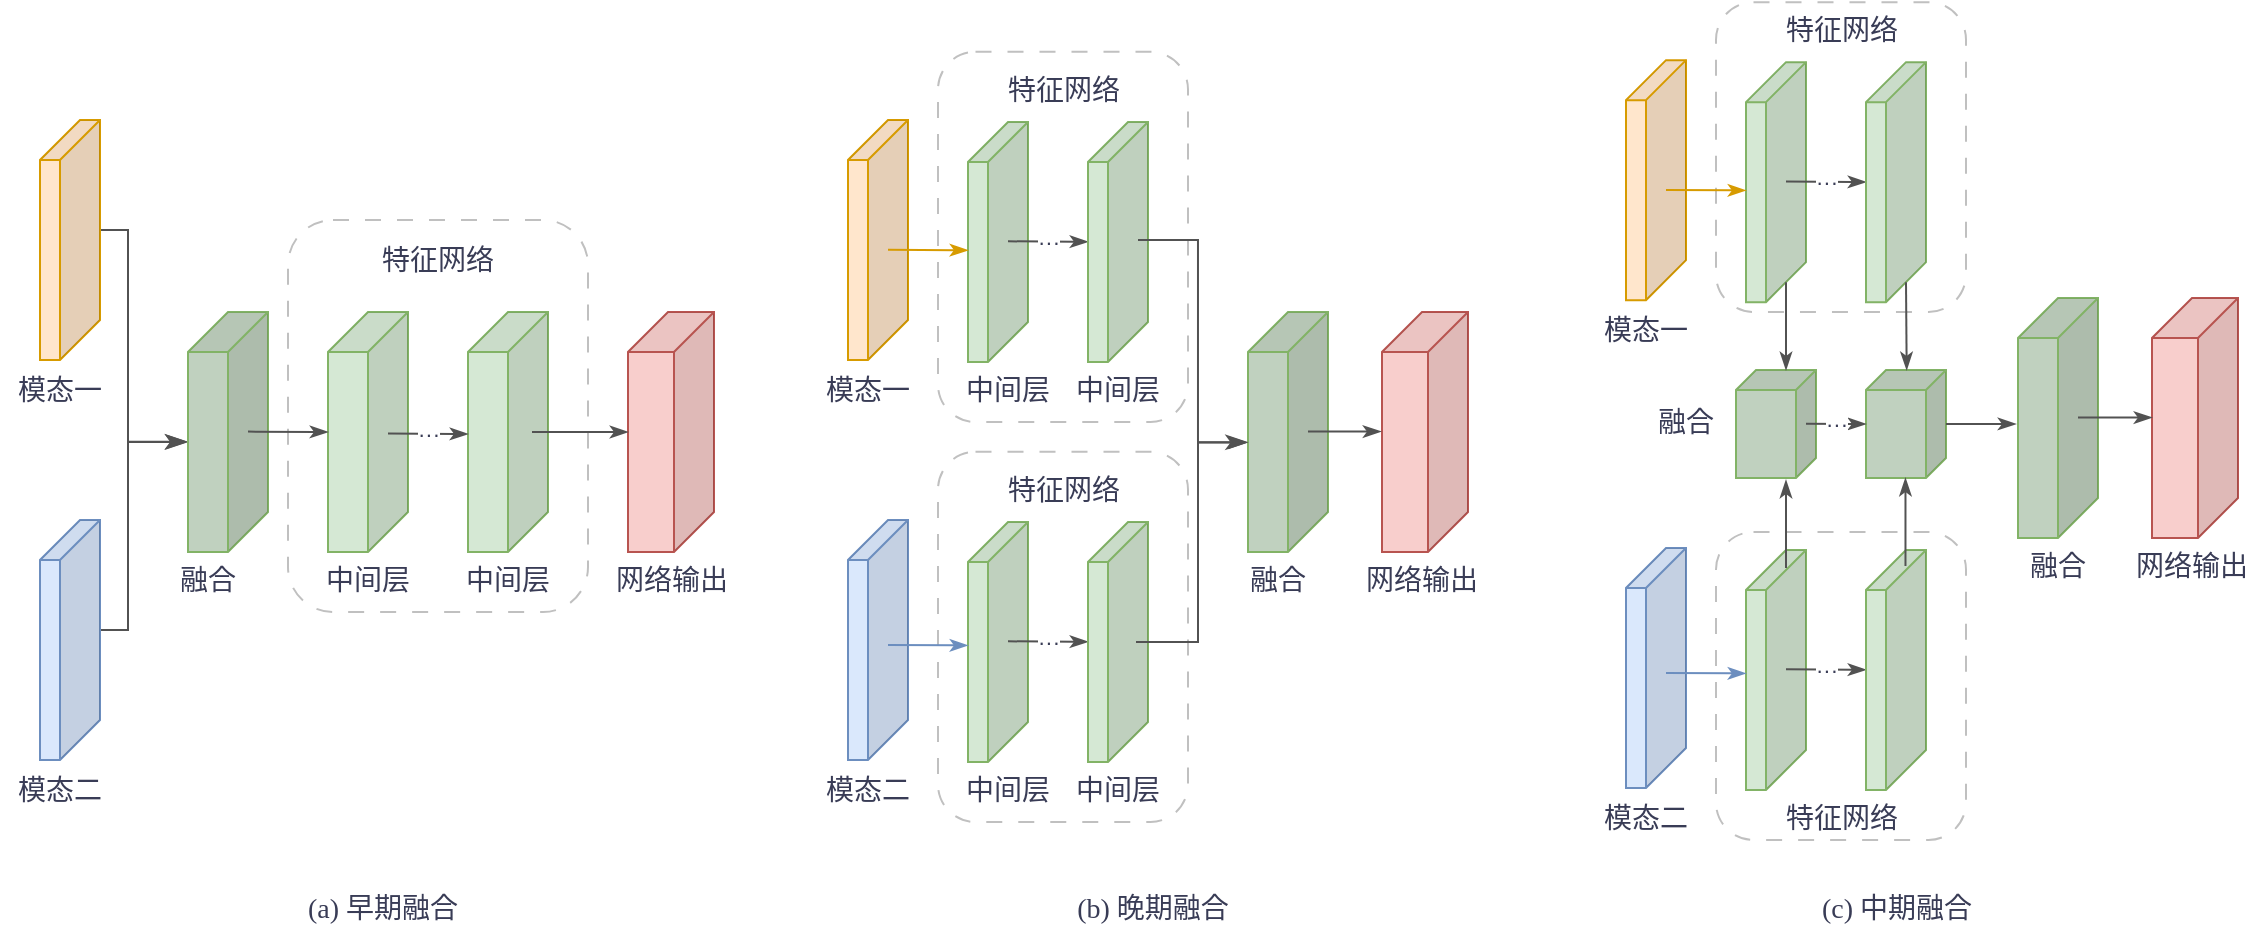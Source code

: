 <mxfile version="24.7.6">
  <diagram name="第 1 页" id="eTVHB9lguTDk1tAQaMdh">
    <mxGraphModel dx="1221" dy="733" grid="0" gridSize="10" guides="1" tooltips="1" connect="1" arrows="1" fold="1" page="0" pageScale="1" pageWidth="827" pageHeight="1169" math="0" shadow="0">
      <root>
        <mxCell id="0" />
        <mxCell id="1" parent="0" />
        <mxCell id="wdq1fw2TYDgfDm0N4Vt8-51" value="" style="rounded=1;whiteSpace=wrap;html=1;dashed=1;shadow=0;dashPattern=8 8;strokeColor=#c0c0c0;" vertex="1" parent="1">
          <mxGeometry x="505" y="65.92" width="125" height="185.08" as="geometry" />
        </mxCell>
        <mxCell id="wdq1fw2TYDgfDm0N4Vt8-48" value="" style="rounded=1;whiteSpace=wrap;html=1;dashed=1;shadow=0;dashPattern=8 8;strokeColor=#c0c0c0;" vertex="1" parent="1">
          <mxGeometry x="180" y="150" width="150" height="196" as="geometry" />
        </mxCell>
        <mxCell id="wdq1fw2TYDgfDm0N4Vt8-13" value="" style="rounded=0;orthogonalLoop=1;jettySize=auto;html=1;strokeColor=#525252;fontColor=#393C56;fillColor=#F2CC8F;entryX=1.008;entryY=0.542;entryDx=0;entryDy=0;entryPerimeter=0;align=center;verticalAlign=middle;fontFamily=Helvetica;fontSize=11;labelBackgroundColor=default;endArrow=classicThin;curved=0;exitX=0;exitY=0;exitDx=0;exitDy=55;exitPerimeter=0;shadow=0;elbow=horizontal;startSize=8;endFill=1;endSize=8;" edge="1" parent="1" source="wdq1fw2TYDgfDm0N4Vt8-1">
          <mxGeometry relative="1" as="geometry">
            <mxPoint x="85" y="355" as="sourcePoint" />
            <mxPoint x="129.76" y="261.04" as="targetPoint" />
            <Array as="points">
              <mxPoint x="100" y="355" />
              <mxPoint x="100" y="310" />
              <mxPoint x="100" y="261" />
              <mxPoint x="115" y="261" />
            </Array>
          </mxGeometry>
        </mxCell>
        <mxCell id="wdq1fw2TYDgfDm0N4Vt8-1" value="" style="shape=cube;whiteSpace=wrap;html=1;boundedLbl=1;backgroundOutline=1;darkOpacity=0.05;darkOpacity2=0.1;direction=east;flipH=1;labelBackgroundColor=none;fillColor=#dae8fc;strokeColor=#6c8ebf;" vertex="1" parent="1">
          <mxGeometry x="56" y="300" width="30" height="120" as="geometry" />
        </mxCell>
        <mxCell id="wdq1fw2TYDgfDm0N4Vt8-8" value="" style="edgeStyle=orthogonalEdgeStyle;rounded=0;orthogonalLoop=1;jettySize=auto;html=1;strokeColor=#525252;fontColor=#393C56;fillColor=#F2CC8F;entryX=1.013;entryY=0.541;entryDx=0;entryDy=0;entryPerimeter=0;shadow=0;align=center;verticalAlign=middle;fontFamily=Helvetica;fontSize=11;labelBackgroundColor=default;elbow=horizontal;startSize=8;endArrow=classicThin;endFill=1;endSize=8;curved=0;" edge="1" parent="1" source="wdq1fw2TYDgfDm0N4Vt8-2">
          <mxGeometry relative="1" as="geometry">
            <mxPoint x="129.61" y="260.92" as="targetPoint" />
            <Array as="points">
              <mxPoint x="100" y="155" />
              <mxPoint x="100" y="261" />
            </Array>
          </mxGeometry>
        </mxCell>
        <mxCell id="wdq1fw2TYDgfDm0N4Vt8-2" value="" style="shape=cube;whiteSpace=wrap;html=1;boundedLbl=1;backgroundOutline=1;darkOpacity=0.05;darkOpacity2=0.1;direction=east;flipH=1;labelBackgroundColor=none;fillColor=#ffe6cc;strokeColor=#d79b00;" vertex="1" parent="1">
          <mxGeometry x="56" y="100" width="30" height="120" as="geometry" />
        </mxCell>
        <mxCell id="wdq1fw2TYDgfDm0N4Vt8-6" value="模态一" style="text;html=1;align=center;verticalAlign=middle;whiteSpace=wrap;rounded=0;fontColor=#393C56;fontSize=14;fontFamily=宋体;fontSource=https%3A%2F%2Ffonts.googleapis.com%2Fcss%3Ffamily%3D%25E5%25AE%258B%25E4%25BD%2593;" vertex="1" parent="1">
          <mxGeometry x="36" y="221" width="60" height="30" as="geometry" />
        </mxCell>
        <mxCell id="wdq1fw2TYDgfDm0N4Vt8-7" value="模态二" style="text;html=1;align=center;verticalAlign=middle;whiteSpace=wrap;rounded=0;fontColor=#393C56;fontSize=14;fontFamily=宋体;fontSource=https%3A%2F%2Ffonts.googleapis.com%2Fcss%3Ffamily%3D%25E5%25AE%258B%25E4%25BD%2593;" vertex="1" parent="1">
          <mxGeometry x="36" y="421" width="60" height="30" as="geometry" />
        </mxCell>
        <mxCell id="wdq1fw2TYDgfDm0N4Vt8-20" value="" style="shape=cube;whiteSpace=wrap;html=1;boundedLbl=1;backgroundOutline=1;darkOpacity=0.05;darkOpacity2=0.1;direction=east;flipH=1;labelBackgroundColor=none;fillColor=#f8cecc;strokeColor=#b85450;" vertex="1" parent="1">
          <mxGeometry x="350" y="196" width="43" height="120" as="geometry" />
        </mxCell>
        <mxCell id="wdq1fw2TYDgfDm0N4Vt8-22" value="网络输出" style="text;html=1;align=center;verticalAlign=middle;whiteSpace=wrap;rounded=0;fontColor=#393C56;fontSize=14;fontFamily=宋体;fontSource=https%3A%2F%2Ffonts.googleapis.com%2Fcss%3Ffamily%3D%25E5%25AE%258B%25E4%25BD%2593;" vertex="1" parent="1">
          <mxGeometry x="341.5" y="316" width="60" height="30" as="geometry" />
        </mxCell>
        <mxCell id="wdq1fw2TYDgfDm0N4Vt8-23" value="" style="shape=cube;whiteSpace=wrap;html=1;boundedLbl=1;backgroundOutline=1;darkOpacity=0.05;darkOpacity2=0.1;direction=east;flipH=1;labelBackgroundColor=none;fillColor=#dae8fc;strokeColor=#6c8ebf;" vertex="1" parent="1">
          <mxGeometry x="460" y="300" width="30" height="120" as="geometry" />
        </mxCell>
        <mxCell id="wdq1fw2TYDgfDm0N4Vt8-24" value="" style="shape=cube;whiteSpace=wrap;html=1;boundedLbl=1;backgroundOutline=1;darkOpacity=0.05;darkOpacity2=0.1;direction=east;flipH=1;labelBackgroundColor=none;fillColor=#ffe6cc;strokeColor=#d79b00;" vertex="1" parent="1">
          <mxGeometry x="460" y="100" width="30" height="120" as="geometry" />
        </mxCell>
        <mxCell id="wdq1fw2TYDgfDm0N4Vt8-25" value="模态一" style="text;html=1;align=center;verticalAlign=middle;whiteSpace=wrap;rounded=0;fontColor=#393C56;fontSize=14;fontFamily=宋体;fontSource=https%3A%2F%2Ffonts.googleapis.com%2Fcss%3Ffamily%3D%25E5%25AE%258B%25E4%25BD%2593;" vertex="1" parent="1">
          <mxGeometry x="440" y="221" width="60" height="30" as="geometry" />
        </mxCell>
        <mxCell id="wdq1fw2TYDgfDm0N4Vt8-26" value="模态二" style="text;html=1;align=center;verticalAlign=middle;whiteSpace=wrap;rounded=0;fontColor=#393C56;fontSize=14;fontFamily=宋体;fontSource=https%3A%2F%2Ffonts.googleapis.com%2Fcss%3Ffamily%3D%25E5%25AE%258B%25E4%25BD%2593;" vertex="1" parent="1">
          <mxGeometry x="440" y="421" width="60" height="30" as="geometry" />
        </mxCell>
        <mxCell id="wdq1fw2TYDgfDm0N4Vt8-31" value="" style="shape=cube;whiteSpace=wrap;html=1;boundedLbl=1;backgroundOutline=1;darkOpacity=0.05;darkOpacity2=0.1;direction=east;flipH=1;labelBackgroundColor=none;fillColor=#C0D1BF;strokeColor=#82b366;" vertex="1" parent="1">
          <mxGeometry x="660" y="196" width="40" height="120" as="geometry" />
        </mxCell>
        <mxCell id="wdq1fw2TYDgfDm0N4Vt8-34" value="" style="shape=cube;whiteSpace=wrap;html=1;boundedLbl=1;backgroundOutline=1;darkOpacity=0.05;darkOpacity2=0.1;direction=east;flipH=1;labelBackgroundColor=none;fillColor=#d5e8d4;strokeColor=#82b366;" vertex="1" parent="1">
          <mxGeometry x="200" y="196" width="40" height="120" as="geometry" />
        </mxCell>
        <mxCell id="wdq1fw2TYDgfDm0N4Vt8-35" value="" style="shape=cube;whiteSpace=wrap;html=1;boundedLbl=1;backgroundOutline=1;darkOpacity=0.05;darkOpacity2=0.1;direction=east;flipH=1;labelBackgroundColor=none;fillColor=#d5e8d4;strokeColor=#82b366;" vertex="1" parent="1">
          <mxGeometry x="270" y="196" width="40" height="120" as="geometry" />
        </mxCell>
        <mxCell id="wdq1fw2TYDgfDm0N4Vt8-39" value="" style="edgeStyle=orthogonalEdgeStyle;rounded=0;orthogonalLoop=1;jettySize=auto;html=1;strokeColor=#525252;fontColor=#393C56;fillColor=#F2CC8F;endArrow=classicThin;endFill=1;exitX=0.2;exitY=0.5;exitDx=0;exitDy=0;exitPerimeter=0;shadow=0;align=center;verticalAlign=middle;fontFamily=Helvetica;fontSize=11;labelBackgroundColor=default;" edge="1" parent="1" source="wdq1fw2TYDgfDm0N4Vt8-35" target="wdq1fw2TYDgfDm0N4Vt8-20">
          <mxGeometry relative="1" as="geometry" />
        </mxCell>
        <mxCell id="wdq1fw2TYDgfDm0N4Vt8-40" value="中间层" style="text;html=1;align=center;verticalAlign=middle;whiteSpace=wrap;rounded=0;fontColor=#393C56;fontSize=14;fontFamily=宋体;fontSource=https%3A%2F%2Ffonts.googleapis.com%2Fcss%3Ffamily%3D%25E5%25AE%258B%25E4%25BD%2593;" vertex="1" parent="1">
          <mxGeometry x="190" y="316" width="60" height="30" as="geometry" />
        </mxCell>
        <mxCell id="wdq1fw2TYDgfDm0N4Vt8-41" value="中间层" style="text;html=1;align=center;verticalAlign=middle;whiteSpace=wrap;rounded=0;fontColor=#393C56;fontSize=14;fontFamily=宋体;fontSource=https%3A%2F%2Ffonts.googleapis.com%2Fcss%3Ffamily%3D%25E5%25AE%258B%25E4%25BD%2593;" vertex="1" parent="1">
          <mxGeometry x="260" y="316" width="60" height="30" as="geometry" />
        </mxCell>
        <mxCell id="wdq1fw2TYDgfDm0N4Vt8-42" value="" style="endArrow=classicThin;html=1;rounded=0;strokeColor=#525252;fontColor=#393C56;fillColor=#F2CC8F;shadow=0;align=center;verticalAlign=middle;fontFamily=Helvetica;fontSize=11;labelBackgroundColor=default;endFill=1;exitX=0.093;exitY=0.511;exitDx=0;exitDy=0;exitPerimeter=0;" edge="1" parent="1">
          <mxGeometry relative="1" as="geometry">
            <mxPoint x="230.0" y="256.76" as="sourcePoint" />
            <mxPoint x="270" y="257" as="targetPoint" />
          </mxGeometry>
        </mxCell>
        <mxCell id="wdq1fw2TYDgfDm0N4Vt8-43" value="···" style="edgeLabel;resizable=0;html=1;;align=center;verticalAlign=middle;strokeColor=#525252;fontColor=#393C56;fillColor=#F2CC8F;rounded=0;shadow=0;fontFamily=Helvetica;fontSize=11;labelBackgroundColor=default;" connectable="0" vertex="1" parent="wdq1fw2TYDgfDm0N4Vt8-42">
          <mxGeometry relative="1" as="geometry" />
        </mxCell>
        <mxCell id="wdq1fw2TYDgfDm0N4Vt8-49" value="特征网络" style="text;html=1;align=center;verticalAlign=middle;whiteSpace=wrap;rounded=0;fontColor=#393C56;fontSize=14;fontFamily=宋体;fontSource=https%3A%2F%2Ffonts.googleapis.com%2Fcss%3Ffamily%3D%25E5%25AE%258B%25E4%25BD%2593;" vertex="1" parent="1">
          <mxGeometry x="225" y="156" width="60" height="30" as="geometry" />
        </mxCell>
        <mxCell id="wdq1fw2TYDgfDm0N4Vt8-50" value="融合" style="text;html=1;align=center;verticalAlign=middle;whiteSpace=wrap;rounded=0;fontColor=#393C56;fontSize=14;fontFamily=宋体;fontSource=https%3A%2F%2Ffonts.googleapis.com%2Fcss%3Ffamily%3D%25E5%25AE%258B%25E4%25BD%2593;" vertex="1" parent="1">
          <mxGeometry x="110" y="316" width="60" height="30" as="geometry" />
        </mxCell>
        <mxCell id="wdq1fw2TYDgfDm0N4Vt8-52" value="" style="shape=cube;whiteSpace=wrap;html=1;boundedLbl=1;backgroundOutline=1;darkOpacity=0.05;darkOpacity2=0.1;direction=east;flipH=1;labelBackgroundColor=none;fillColor=#d5e8d4;strokeColor=#82b366;" vertex="1" parent="1">
          <mxGeometry x="520" y="101" width="30" height="120" as="geometry" />
        </mxCell>
        <mxCell id="wdq1fw2TYDgfDm0N4Vt8-55" value="中间层" style="text;html=1;align=center;verticalAlign=middle;whiteSpace=wrap;rounded=0;fontColor=#393C56;fontSize=14;fontFamily=宋体;fontSource=https%3A%2F%2Ffonts.googleapis.com%2Fcss%3Ffamily%3D%25E5%25AE%258B%25E4%25BD%2593;" vertex="1" parent="1">
          <mxGeometry x="510" y="221" width="60" height="30" as="geometry" />
        </mxCell>
        <mxCell id="wdq1fw2TYDgfDm0N4Vt8-56" value="中间层" style="text;html=1;align=center;verticalAlign=middle;whiteSpace=wrap;rounded=0;fontColor=#393C56;fontSize=14;fontFamily=宋体;fontSource=https%3A%2F%2Ffonts.googleapis.com%2Fcss%3Ffamily%3D%25E5%25AE%258B%25E4%25BD%2593;" vertex="1" parent="1">
          <mxGeometry x="565" y="221" width="60" height="30" as="geometry" />
        </mxCell>
        <mxCell id="wdq1fw2TYDgfDm0N4Vt8-57" value="" style="endArrow=classicThin;html=1;rounded=0;strokeColor=#000000;fontColor=#393C56;fillColor=#F2CC8F;shadow=0;align=center;verticalAlign=middle;fontFamily=Helvetica;fontSize=11;labelBackgroundColor=default;endFill=1;exitX=0.093;exitY=0.511;exitDx=0;exitDy=0;exitPerimeter=0;" edge="1" parent="1" source="wdq1fw2TYDgfDm0N4Vt8-53">
          <mxGeometry relative="1" as="geometry">
            <mxPoint x="540" y="160.66" as="sourcePoint" />
            <mxPoint x="580" y="160.9" as="targetPoint" />
          </mxGeometry>
        </mxCell>
        <mxCell id="wdq1fw2TYDgfDm0N4Vt8-59" value="" style="endArrow=classicThin;html=1;rounded=0;strokeColor=#d79b00;fontColor=#393C56;fillColor=#ffe6cc;shadow=0;align=center;verticalAlign=middle;fontFamily=Helvetica;fontSize=11;labelBackgroundColor=default;endFill=1;exitX=0.093;exitY=0.511;exitDx=0;exitDy=0;exitPerimeter=0;" edge="1" parent="1">
          <mxGeometry relative="1" as="geometry">
            <mxPoint x="480" y="164.88" as="sourcePoint" />
            <mxPoint x="520" y="165.12" as="targetPoint" />
          </mxGeometry>
        </mxCell>
        <mxCell id="wdq1fw2TYDgfDm0N4Vt8-60" value="" style="edgeLabel;resizable=0;html=1;;align=center;verticalAlign=middle;strokeColor=#000000;fontColor=#393C56;fillColor=#F2CC8F;rounded=0;shadow=0;fontFamily=Helvetica;fontSize=11;labelBackgroundColor=default;" connectable="0" vertex="1" parent="wdq1fw2TYDgfDm0N4Vt8-59">
          <mxGeometry relative="1" as="geometry">
            <mxPoint y="-4" as="offset" />
          </mxGeometry>
        </mxCell>
        <mxCell id="wdq1fw2TYDgfDm0N4Vt8-61" value="特征网络" style="text;html=1;align=center;verticalAlign=middle;whiteSpace=wrap;rounded=0;fontColor=#393C56;fontSize=14;fontFamily=宋体;fontSource=https%3A%2F%2Ffonts.googleapis.com%2Fcss%3Ffamily%3D%25E5%25AE%258B%25E4%25BD%2593;" vertex="1" parent="1">
          <mxGeometry x="537.5" y="71" width="60" height="30" as="geometry" />
        </mxCell>
        <mxCell id="wdq1fw2TYDgfDm0N4Vt8-74" value="" style="endArrow=classicThin;html=1;rounded=0;strokeColor=#525252;fontColor=#393C56;fillColor=#F2CC8F;shadow=0;align=center;verticalAlign=middle;fontFamily=Helvetica;fontSize=11;labelBackgroundColor=default;endFill=1;exitX=0.093;exitY=0.511;exitDx=0;exitDy=0;exitPerimeter=0;" edge="1" parent="1" target="wdq1fw2TYDgfDm0N4Vt8-53">
          <mxGeometry relative="1" as="geometry">
            <mxPoint x="540" y="160.66" as="sourcePoint" />
            <mxPoint x="580" y="160.9" as="targetPoint" />
          </mxGeometry>
        </mxCell>
        <mxCell id="wdq1fw2TYDgfDm0N4Vt8-75" value="···" style="edgeLabel;resizable=0;html=1;;align=center;verticalAlign=middle;strokeColor=#525252;fontColor=#393C56;fillColor=#F2CC8F;rounded=0;shadow=0;fontFamily=Helvetica;fontSize=11;labelBackgroundColor=default;" connectable="0" vertex="1" parent="wdq1fw2TYDgfDm0N4Vt8-74">
          <mxGeometry relative="1" as="geometry" />
        </mxCell>
        <mxCell id="wdq1fw2TYDgfDm0N4Vt8-53" value="" style="shape=cube;whiteSpace=wrap;html=1;boundedLbl=1;backgroundOutline=1;darkOpacity=0.05;darkOpacity2=0.1;direction=east;flipH=1;labelBackgroundColor=none;fillColor=#d5e8d4;strokeColor=#82b366;" vertex="1" parent="1">
          <mxGeometry x="580" y="101" width="30" height="120" as="geometry" />
        </mxCell>
        <mxCell id="wdq1fw2TYDgfDm0N4Vt8-76" value="" style="rounded=1;whiteSpace=wrap;html=1;dashed=1;shadow=0;dashPattern=8 8;strokeColor=#c0c0c0;" vertex="1" parent="1">
          <mxGeometry x="505" y="265.92" width="125" height="185.08" as="geometry" />
        </mxCell>
        <mxCell id="wdq1fw2TYDgfDm0N4Vt8-77" value="" style="shape=cube;whiteSpace=wrap;html=1;boundedLbl=1;backgroundOutline=1;darkOpacity=0.05;darkOpacity2=0.1;direction=east;flipH=1;labelBackgroundColor=none;fillColor=#d5e8d4;strokeColor=#82b366;" vertex="1" parent="1">
          <mxGeometry x="520" y="301" width="30" height="120" as="geometry" />
        </mxCell>
        <mxCell id="wdq1fw2TYDgfDm0N4Vt8-79" value="中间层" style="text;html=1;align=center;verticalAlign=middle;whiteSpace=wrap;rounded=0;fontColor=#393C56;fontSize=14;fontFamily=宋体;fontSource=https%3A%2F%2Ffonts.googleapis.com%2Fcss%3Ffamily%3D%25E5%25AE%258B%25E4%25BD%2593;" vertex="1" parent="1">
          <mxGeometry x="510" y="421" width="60" height="30" as="geometry" />
        </mxCell>
        <mxCell id="wdq1fw2TYDgfDm0N4Vt8-80" value="中间层" style="text;html=1;align=center;verticalAlign=middle;whiteSpace=wrap;rounded=0;fontColor=#393C56;fontSize=14;fontFamily=宋体;fontSource=https%3A%2F%2Ffonts.googleapis.com%2Fcss%3Ffamily%3D%25E5%25AE%258B%25E4%25BD%2593;" vertex="1" parent="1">
          <mxGeometry x="565" y="421" width="60" height="30" as="geometry" />
        </mxCell>
        <mxCell id="wdq1fw2TYDgfDm0N4Vt8-81" value="" style="endArrow=classicThin;html=1;rounded=0;strokeColor=#000000;fontColor=#393C56;fillColor=#F2CC8F;shadow=0;align=center;verticalAlign=middle;fontFamily=Helvetica;fontSize=11;labelBackgroundColor=default;endFill=1;exitX=0.093;exitY=0.511;exitDx=0;exitDy=0;exitPerimeter=0;" edge="1" parent="1" source="wdq1fw2TYDgfDm0N4Vt8-86">
          <mxGeometry relative="1" as="geometry">
            <mxPoint x="540" y="360.66" as="sourcePoint" />
            <mxPoint x="580" y="360.9" as="targetPoint" />
          </mxGeometry>
        </mxCell>
        <mxCell id="wdq1fw2TYDgfDm0N4Vt8-82" value="" style="edgeLabel;resizable=0;html=1;;align=center;verticalAlign=middle;strokeColor=#000000;fontColor=#393C56;fillColor=#F2CC8F;rounded=0;shadow=0;fontFamily=Helvetica;fontSize=11;labelBackgroundColor=default;" connectable="0" vertex="1" parent="1">
          <mxGeometry x="500.0" y="360.92" as="geometry" />
        </mxCell>
        <mxCell id="wdq1fw2TYDgfDm0N4Vt8-83" value="特征网络" style="text;html=1;align=center;verticalAlign=middle;whiteSpace=wrap;rounded=0;fontColor=#393C56;fontSize=14;fontFamily=宋体;fontSource=https%3A%2F%2Ffonts.googleapis.com%2Fcss%3Ffamily%3D%25E5%25AE%258B%25E4%25BD%2593;" vertex="1" parent="1">
          <mxGeometry x="537.5" y="271" width="60" height="30" as="geometry" />
        </mxCell>
        <mxCell id="wdq1fw2TYDgfDm0N4Vt8-84" value="" style="endArrow=classicThin;html=1;rounded=0;strokeColor=#525252;fontColor=#393C56;fillColor=#F2CC8F;shadow=0;align=center;verticalAlign=middle;fontFamily=Helvetica;fontSize=11;labelBackgroundColor=default;endFill=1;exitX=0.093;exitY=0.511;exitDx=0;exitDy=0;exitPerimeter=0;" edge="1" parent="1" target="wdq1fw2TYDgfDm0N4Vt8-86">
          <mxGeometry relative="1" as="geometry">
            <mxPoint x="540" y="360.66" as="sourcePoint" />
            <mxPoint x="580" y="360.9" as="targetPoint" />
          </mxGeometry>
        </mxCell>
        <mxCell id="wdq1fw2TYDgfDm0N4Vt8-85" value="···" style="edgeLabel;resizable=0;html=1;;align=center;verticalAlign=middle;strokeColor=#525252;fontColor=#393C56;fillColor=#F2CC8F;rounded=0;shadow=0;fontFamily=Helvetica;fontSize=11;labelBackgroundColor=default;" connectable="0" vertex="1" parent="wdq1fw2TYDgfDm0N4Vt8-84">
          <mxGeometry relative="1" as="geometry" />
        </mxCell>
        <mxCell id="wdq1fw2TYDgfDm0N4Vt8-86" value="" style="shape=cube;whiteSpace=wrap;html=1;boundedLbl=1;backgroundOutline=1;darkOpacity=0.05;darkOpacity2=0.1;direction=east;flipH=1;labelBackgroundColor=none;fillColor=#d5e8d4;strokeColor=#82b366;" vertex="1" parent="1">
          <mxGeometry x="580" y="301" width="30" height="120" as="geometry" />
        </mxCell>
        <mxCell id="wdq1fw2TYDgfDm0N4Vt8-88" value="" style="endArrow=classicThin;html=1;rounded=0;strokeColor=#6c8ebf;fontColor=#393C56;fillColor=#dae8fc;shadow=0;align=center;verticalAlign=middle;fontFamily=Helvetica;fontSize=11;labelBackgroundColor=default;endFill=1;exitX=0.093;exitY=0.511;exitDx=0;exitDy=0;exitPerimeter=0;" edge="1" parent="1">
          <mxGeometry relative="1" as="geometry">
            <mxPoint x="480" y="362.46" as="sourcePoint" />
            <mxPoint x="520" y="362.7" as="targetPoint" />
          </mxGeometry>
        </mxCell>
        <mxCell id="wdq1fw2TYDgfDm0N4Vt8-89" value="" style="edgeLabel;resizable=0;html=1;;align=center;verticalAlign=middle;strokeColor=#000000;fontColor=#393C56;fillColor=#F2CC8F;rounded=0;shadow=0;fontFamily=Helvetica;fontSize=11;labelBackgroundColor=default;" connectable="0" vertex="1" parent="wdq1fw2TYDgfDm0N4Vt8-88">
          <mxGeometry relative="1" as="geometry">
            <mxPoint y="-2" as="offset" />
          </mxGeometry>
        </mxCell>
        <mxCell id="wdq1fw2TYDgfDm0N4Vt8-90" value="" style="shape=cube;whiteSpace=wrap;html=1;boundedLbl=1;backgroundOutline=1;darkOpacity=0.05;darkOpacity2=0.1;direction=east;flipH=1;labelBackgroundColor=none;fillColor=#f8cecc;strokeColor=#b85450;" vertex="1" parent="1">
          <mxGeometry x="727" y="196" width="43" height="120" as="geometry" />
        </mxCell>
        <mxCell id="wdq1fw2TYDgfDm0N4Vt8-91" value="网络输出" style="text;html=1;align=center;verticalAlign=middle;whiteSpace=wrap;rounded=0;fontColor=#393C56;fontSize=14;fontFamily=宋体;fontSource=https%3A%2F%2Ffonts.googleapis.com%2Fcss%3Ffamily%3D%25E5%25AE%258B%25E4%25BD%2593;" vertex="1" parent="1">
          <mxGeometry x="717" y="316" width="60" height="30" as="geometry" />
        </mxCell>
        <mxCell id="wdq1fw2TYDgfDm0N4Vt8-99" value="融合" style="text;html=1;align=center;verticalAlign=middle;whiteSpace=wrap;rounded=0;fontColor=#393C56;fontSize=14;fontFamily=宋体;fontSource=https%3A%2F%2Ffonts.googleapis.com%2Fcss%3Ffamily%3D%25E5%25AE%258B%25E4%25BD%2593;" vertex="1" parent="1">
          <mxGeometry x="645" y="316" width="60" height="30" as="geometry" />
        </mxCell>
        <mxCell id="wdq1fw2TYDgfDm0N4Vt8-103" value="" style="edgeStyle=elbowEdgeStyle;elbow=horizontal;endArrow=classicThin;html=1;curved=0;rounded=0;endSize=8;startSize=8;strokeColor=#525252;fontColor=#393C56;fillColor=#F2CC8F;exitX=0.333;exitY=0.492;exitDx=0;exitDy=0;exitPerimeter=0;endFill=1;shadow=0;align=center;verticalAlign=middle;fontFamily=Helvetica;fontSize=11;labelBackgroundColor=default;entryX=1.005;entryY=0.543;entryDx=0;entryDy=0;entryPerimeter=0;" edge="1" parent="1" target="wdq1fw2TYDgfDm0N4Vt8-31">
          <mxGeometry width="50" height="50" relative="1" as="geometry">
            <mxPoint x="605" y="160.0" as="sourcePoint" />
            <mxPoint x="664.99" y="260.92" as="targetPoint" />
            <Array as="points">
              <mxPoint x="634.99" y="209.96" />
              <mxPoint x="644.99" y="230.92" />
            </Array>
          </mxGeometry>
        </mxCell>
        <mxCell id="wdq1fw2TYDgfDm0N4Vt8-78" value="" style="edgeStyle=orthogonalEdgeStyle;rounded=0;orthogonalLoop=1;jettySize=auto;html=1;strokeColor=#525252;fontColor=#393C56;fillColor=#F2CC8F;endArrow=classicThin;endFill=1;exitX=0.2;exitY=0.5;exitDx=0;exitDy=0;exitPerimeter=0;entryX=1.01;entryY=0.544;entryDx=0;entryDy=0;entryPerimeter=0;shadow=0;align=center;verticalAlign=middle;fontFamily=Helvetica;fontSize=11;labelBackgroundColor=default;" edge="1" parent="1" source="wdq1fw2TYDgfDm0N4Vt8-86" target="wdq1fw2TYDgfDm0N4Vt8-31">
          <mxGeometry relative="1" as="geometry">
            <mxPoint x="640" y="240" as="targetPoint" />
          </mxGeometry>
        </mxCell>
        <mxCell id="wdq1fw2TYDgfDm0N4Vt8-106" value="" style="rounded=1;whiteSpace=wrap;html=1;dashed=1;shadow=0;dashPattern=8 8;strokeColor=#c0c0c0;" vertex="1" parent="1">
          <mxGeometry x="894" y="41.08" width="125" height="154.92" as="geometry" />
        </mxCell>
        <mxCell id="wdq1fw2TYDgfDm0N4Vt8-107" value="" style="shape=cube;whiteSpace=wrap;html=1;boundedLbl=1;backgroundOutline=1;darkOpacity=0.05;darkOpacity2=0.1;direction=east;flipH=1;labelBackgroundColor=none;fillColor=#dae8fc;strokeColor=#6c8ebf;" vertex="1" parent="1">
          <mxGeometry x="849" y="314" width="30" height="120" as="geometry" />
        </mxCell>
        <mxCell id="wdq1fw2TYDgfDm0N4Vt8-108" value="" style="shape=cube;whiteSpace=wrap;html=1;boundedLbl=1;backgroundOutline=1;darkOpacity=0.05;darkOpacity2=0.1;direction=east;flipH=1;labelBackgroundColor=none;fillColor=#ffe6cc;strokeColor=#d79b00;" vertex="1" parent="1">
          <mxGeometry x="849" y="70.08" width="30" height="120" as="geometry" />
        </mxCell>
        <mxCell id="wdq1fw2TYDgfDm0N4Vt8-109" value="模态一" style="text;html=1;align=center;verticalAlign=middle;whiteSpace=wrap;rounded=0;fontColor=#393C56;fontSize=14;fontFamily=宋体;fontSource=https%3A%2F%2Ffonts.googleapis.com%2Fcss%3Ffamily%3D%25E5%25AE%258B%25E4%25BD%2593;" vertex="1" parent="1">
          <mxGeometry x="829" y="191.08" width="60" height="30" as="geometry" />
        </mxCell>
        <mxCell id="wdq1fw2TYDgfDm0N4Vt8-110" value="模态二" style="text;html=1;align=center;verticalAlign=middle;whiteSpace=wrap;rounded=0;fontColor=#393C56;fontSize=14;fontFamily=宋体;fontSource=https%3A%2F%2Ffonts.googleapis.com%2Fcss%3Ffamily%3D%25E5%25AE%258B%25E4%25BD%2593;" vertex="1" parent="1">
          <mxGeometry x="829" y="435" width="60" height="30" as="geometry" />
        </mxCell>
        <mxCell id="wdq1fw2TYDgfDm0N4Vt8-113" value="" style="shape=cube;whiteSpace=wrap;html=1;boundedLbl=1;backgroundOutline=1;darkOpacity=0.05;darkOpacity2=0.1;direction=east;flipH=1;labelBackgroundColor=none;fillColor=#d5e8d4;strokeColor=#82b366;" vertex="1" parent="1">
          <mxGeometry x="909" y="71.08" width="30" height="120" as="geometry" />
        </mxCell>
        <mxCell id="wdq1fw2TYDgfDm0N4Vt8-117" value="" style="endArrow=classicThin;html=1;rounded=0;strokeColor=#d79b00;fontColor=#393C56;fillColor=#ffe6cc;shadow=0;align=center;verticalAlign=middle;fontFamily=Helvetica;fontSize=11;labelBackgroundColor=default;endFill=1;exitX=0.093;exitY=0.511;exitDx=0;exitDy=0;exitPerimeter=0;" edge="1" parent="1">
          <mxGeometry relative="1" as="geometry">
            <mxPoint x="869" y="134.96" as="sourcePoint" />
            <mxPoint x="909" y="135.2" as="targetPoint" />
          </mxGeometry>
        </mxCell>
        <mxCell id="wdq1fw2TYDgfDm0N4Vt8-118" value="" style="edgeLabel;resizable=0;html=1;;align=center;verticalAlign=middle;strokeColor=#000000;fontColor=#393C56;fillColor=#F2CC8F;rounded=0;shadow=0;fontFamily=Helvetica;fontSize=11;labelBackgroundColor=default;" connectable="0" vertex="1" parent="wdq1fw2TYDgfDm0N4Vt8-117">
          <mxGeometry relative="1" as="geometry">
            <mxPoint y="-4" as="offset" />
          </mxGeometry>
        </mxCell>
        <mxCell id="wdq1fw2TYDgfDm0N4Vt8-119" value="特征网络" style="text;html=1;align=center;verticalAlign=middle;whiteSpace=wrap;rounded=0;fontColor=#393C56;fontSize=14;fontFamily=宋体;fontSource=https%3A%2F%2Ffonts.googleapis.com%2Fcss%3Ffamily%3D%25E5%25AE%258B%25E4%25BD%2593;" vertex="1" parent="1">
          <mxGeometry x="926.5" y="41.08" width="60" height="30" as="geometry" />
        </mxCell>
        <mxCell id="wdq1fw2TYDgfDm0N4Vt8-120" value="" style="endArrow=classicThin;html=1;rounded=0;strokeColor=#525252;fontColor=#393C56;fillColor=#F2CC8F;shadow=0;align=center;verticalAlign=middle;fontFamily=Helvetica;fontSize=11;labelBackgroundColor=default;endFill=1;exitX=0.093;exitY=0.511;exitDx=0;exitDy=0;exitPerimeter=0;" edge="1" parent="1" target="wdq1fw2TYDgfDm0N4Vt8-122">
          <mxGeometry relative="1" as="geometry">
            <mxPoint x="929" y="130.74" as="sourcePoint" />
            <mxPoint x="969" y="130.98" as="targetPoint" />
          </mxGeometry>
        </mxCell>
        <mxCell id="wdq1fw2TYDgfDm0N4Vt8-121" value="···" style="edgeLabel;resizable=0;html=1;;align=center;verticalAlign=middle;strokeColor=#525252;fontColor=#393C56;fillColor=#F2CC8F;rounded=0;shadow=0;fontFamily=Helvetica;fontSize=11;labelBackgroundColor=default;" connectable="0" vertex="1" parent="wdq1fw2TYDgfDm0N4Vt8-120">
          <mxGeometry relative="1" as="geometry" />
        </mxCell>
        <mxCell id="wdq1fw2TYDgfDm0N4Vt8-122" value="" style="shape=cube;whiteSpace=wrap;html=1;boundedLbl=1;backgroundOutline=1;darkOpacity=0.05;darkOpacity2=0.1;direction=east;flipH=1;labelBackgroundColor=none;fillColor=#d5e8d4;strokeColor=#82b366;" vertex="1" parent="1">
          <mxGeometry x="969" y="71.08" width="30" height="120" as="geometry" />
        </mxCell>
        <mxCell id="wdq1fw2TYDgfDm0N4Vt8-123" value="" style="rounded=1;whiteSpace=wrap;html=1;dashed=1;shadow=0;dashPattern=8 8;strokeColor=#c0c0c0;" vertex="1" parent="1">
          <mxGeometry x="894" y="306" width="125" height="154" as="geometry" />
        </mxCell>
        <mxCell id="wdq1fw2TYDgfDm0N4Vt8-124" value="" style="shape=cube;whiteSpace=wrap;html=1;boundedLbl=1;backgroundOutline=1;darkOpacity=0.05;darkOpacity2=0.1;direction=east;flipH=1;labelBackgroundColor=none;fillColor=#d5e8d4;strokeColor=#82b366;" vertex="1" parent="1">
          <mxGeometry x="909" y="315" width="30" height="120" as="geometry" />
        </mxCell>
        <mxCell id="wdq1fw2TYDgfDm0N4Vt8-127" value="" style="endArrow=classicThin;html=1;rounded=0;strokeColor=#000000;fontColor=#393C56;fillColor=#F2CC8F;shadow=0;align=center;verticalAlign=middle;fontFamily=Helvetica;fontSize=11;labelBackgroundColor=default;endFill=1;exitX=0.093;exitY=0.511;exitDx=0;exitDy=0;exitPerimeter=0;" edge="1" parent="1" source="wdq1fw2TYDgfDm0N4Vt8-132">
          <mxGeometry relative="1" as="geometry">
            <mxPoint x="929" y="374.66" as="sourcePoint" />
            <mxPoint x="969" y="374.9" as="targetPoint" />
          </mxGeometry>
        </mxCell>
        <mxCell id="wdq1fw2TYDgfDm0N4Vt8-128" value="" style="edgeLabel;resizable=0;html=1;;align=center;verticalAlign=middle;strokeColor=#000000;fontColor=#393C56;fillColor=#F2CC8F;rounded=0;shadow=0;fontFamily=Helvetica;fontSize=11;labelBackgroundColor=default;" connectable="0" vertex="1" parent="1">
          <mxGeometry x="889.0" y="374.92" as="geometry" />
        </mxCell>
        <mxCell id="wdq1fw2TYDgfDm0N4Vt8-129" value="特征网络" style="text;html=1;align=center;verticalAlign=middle;whiteSpace=wrap;rounded=0;fontColor=#393C56;fontSize=14;fontFamily=宋体;fontSource=https%3A%2F%2Ffonts.googleapis.com%2Fcss%3Ffamily%3D%25E5%25AE%258B%25E4%25BD%2593;" vertex="1" parent="1">
          <mxGeometry x="926.5" y="435" width="60" height="30" as="geometry" />
        </mxCell>
        <mxCell id="wdq1fw2TYDgfDm0N4Vt8-130" value="" style="endArrow=classicThin;html=1;rounded=0;strokeColor=#525252;fontColor=#393C56;fillColor=#F2CC8F;shadow=0;align=center;verticalAlign=middle;fontFamily=Helvetica;fontSize=11;labelBackgroundColor=default;endFill=1;exitX=0.093;exitY=0.511;exitDx=0;exitDy=0;exitPerimeter=0;" edge="1" parent="1" target="wdq1fw2TYDgfDm0N4Vt8-132">
          <mxGeometry relative="1" as="geometry">
            <mxPoint x="929" y="374.66" as="sourcePoint" />
            <mxPoint x="969" y="374.9" as="targetPoint" />
          </mxGeometry>
        </mxCell>
        <mxCell id="wdq1fw2TYDgfDm0N4Vt8-131" value="···" style="edgeLabel;resizable=0;html=1;;align=center;verticalAlign=middle;strokeColor=#525252;fontColor=#393C56;fillColor=#F2CC8F;rounded=0;shadow=0;fontFamily=Helvetica;fontSize=11;labelBackgroundColor=default;" connectable="0" vertex="1" parent="wdq1fw2TYDgfDm0N4Vt8-130">
          <mxGeometry relative="1" as="geometry" />
        </mxCell>
        <mxCell id="wdq1fw2TYDgfDm0N4Vt8-132" value="" style="shape=cube;whiteSpace=wrap;html=1;boundedLbl=1;backgroundOutline=1;darkOpacity=0.05;darkOpacity2=0.1;direction=east;flipH=1;labelBackgroundColor=none;fillColor=#d5e8d4;strokeColor=#82b366;" vertex="1" parent="1">
          <mxGeometry x="969" y="315" width="30" height="120" as="geometry" />
        </mxCell>
        <mxCell id="wdq1fw2TYDgfDm0N4Vt8-133" value="" style="endArrow=classicThin;html=1;rounded=0;strokeColor=#6c8ebf;fontColor=#393C56;fillColor=#dae8fc;shadow=0;align=center;verticalAlign=middle;fontFamily=Helvetica;fontSize=11;labelBackgroundColor=default;endFill=1;exitX=0.093;exitY=0.511;exitDx=0;exitDy=0;exitPerimeter=0;" edge="1" parent="1">
          <mxGeometry relative="1" as="geometry">
            <mxPoint x="869" y="376.46" as="sourcePoint" />
            <mxPoint x="909" y="376.7" as="targetPoint" />
          </mxGeometry>
        </mxCell>
        <mxCell id="wdq1fw2TYDgfDm0N4Vt8-134" value="" style="edgeLabel;resizable=0;html=1;;align=center;verticalAlign=middle;strokeColor=#000000;fontColor=#393C56;fillColor=#F2CC8F;rounded=0;shadow=0;fontFamily=Helvetica;fontSize=11;labelBackgroundColor=default;" connectable="0" vertex="1" parent="wdq1fw2TYDgfDm0N4Vt8-133">
          <mxGeometry relative="1" as="geometry">
            <mxPoint y="-2" as="offset" />
          </mxGeometry>
        </mxCell>
        <mxCell id="wdq1fw2TYDgfDm0N4Vt8-138" value="(b) 晚期融合" style="text;html=1;align=center;verticalAlign=middle;whiteSpace=wrap;rounded=0;fontColor=#393C56;fontSize=14;fontFamily=宋体;fontSource=https%3A%2F%2Ffonts.googleapis.com%2Fcss%3Ffamily%3D%25E5%25AE%258B%25E4%25BD%2593;" vertex="1" parent="1">
          <mxGeometry x="565" y="480" width="95" height="30" as="geometry" />
        </mxCell>
        <mxCell id="wdq1fw2TYDgfDm0N4Vt8-139" value="(a) 早期融合" style="text;html=1;align=center;verticalAlign=middle;whiteSpace=wrap;rounded=0;fontColor=#393C56;fontSize=14;fontFamily=宋体;fontSource=https%3A%2F%2Ffonts.googleapis.com%2Fcss%3Ffamily%3D%25E5%25AE%258B%25E4%25BD%2593;" vertex="1" parent="1">
          <mxGeometry x="180" y="480" width="95" height="30" as="geometry" />
        </mxCell>
        <mxCell id="wdq1fw2TYDgfDm0N4Vt8-140" value="(c) 中期融合" style="text;html=1;align=center;verticalAlign=middle;whiteSpace=wrap;rounded=0;fontColor=#393C56;fontSize=14;fontFamily=宋体;fontSource=https%3A%2F%2Ffonts.googleapis.com%2Fcss%3Ffamily%3D%25E5%25AE%258B%25E4%25BD%2593;" vertex="1" parent="1">
          <mxGeometry x="936.5" y="480" width="95" height="30" as="geometry" />
        </mxCell>
        <mxCell id="wdq1fw2TYDgfDm0N4Vt8-142" value="" style="shape=cube;whiteSpace=wrap;html=1;boundedLbl=1;backgroundOutline=1;darkOpacity=0.05;darkOpacity2=0.1;direction=east;flipH=1;labelBackgroundColor=none;fillColor=#C0D1BF;strokeColor=#82b366;" vertex="1" parent="1">
          <mxGeometry x="130" y="196" width="40" height="120" as="geometry" />
        </mxCell>
        <mxCell id="wdq1fw2TYDgfDm0N4Vt8-46" value="" style="endArrow=classicThin;html=1;rounded=0;strokeColor=#525252;fontColor=#393C56;fillColor=#F2CC8F;shadow=0;align=center;verticalAlign=middle;fontFamily=Helvetica;fontSize=11;labelBackgroundColor=default;endFill=1;exitX=0.093;exitY=0.511;exitDx=0;exitDy=0;exitPerimeter=0;" edge="1" parent="1">
          <mxGeometry relative="1" as="geometry">
            <mxPoint x="160.0" y="255.8" as="sourcePoint" />
            <mxPoint x="200" y="256.04" as="targetPoint" />
          </mxGeometry>
        </mxCell>
        <mxCell id="wdq1fw2TYDgfDm0N4Vt8-47" value="" style="edgeLabel;resizable=0;html=1;;align=center;verticalAlign=middle;strokeColor=#000000;fontColor=#393C56;fillColor=#F2CC8F;rounded=0;shadow=0;fontFamily=Helvetica;fontSize=11;labelBackgroundColor=default;" connectable="0" vertex="1" parent="wdq1fw2TYDgfDm0N4Vt8-46">
          <mxGeometry relative="1" as="geometry" />
        </mxCell>
        <mxCell id="wdq1fw2TYDgfDm0N4Vt8-145" value="" style="shape=cube;whiteSpace=wrap;html=1;boundedLbl=1;backgroundOutline=1;darkOpacity=0.05;darkOpacity2=0.1;direction=east;flipH=1;labelBackgroundColor=none;fillColor=#C0D1BF;strokeColor=#82b366;size=10;" vertex="1" parent="1">
          <mxGeometry x="904" y="225" width="40" height="54" as="geometry" />
        </mxCell>
        <mxCell id="wdq1fw2TYDgfDm0N4Vt8-146" value="" style="shape=cube;whiteSpace=wrap;html=1;boundedLbl=1;backgroundOutline=1;darkOpacity=0.05;darkOpacity2=0.1;direction=east;flipH=1;labelBackgroundColor=none;fillColor=#C0D1BF;strokeColor=#82b366;size=10;" vertex="1" parent="1">
          <mxGeometry x="969" y="225" width="40" height="54" as="geometry" />
        </mxCell>
        <mxCell id="wdq1fw2TYDgfDm0N4Vt8-149" value="" style="shape=cube;whiteSpace=wrap;html=1;boundedLbl=1;backgroundOutline=1;darkOpacity=0.05;darkOpacity2=0.1;direction=east;flipH=1;labelBackgroundColor=none;fillColor=#C0D1BF;strokeColor=#82b366;" vertex="1" parent="1">
          <mxGeometry x="1045" y="189" width="40" height="120" as="geometry" />
        </mxCell>
        <mxCell id="wdq1fw2TYDgfDm0N4Vt8-151" value="" style="shape=cube;whiteSpace=wrap;html=1;boundedLbl=1;backgroundOutline=1;darkOpacity=0.05;darkOpacity2=0.1;direction=east;flipH=1;labelBackgroundColor=none;fillColor=#f8cecc;strokeColor=#b85450;" vertex="1" parent="1">
          <mxGeometry x="1112" y="189" width="43" height="120" as="geometry" />
        </mxCell>
        <mxCell id="wdq1fw2TYDgfDm0N4Vt8-152" value="网络输出" style="text;html=1;align=center;verticalAlign=middle;whiteSpace=wrap;rounded=0;fontColor=#393C56;fontSize=14;fontFamily=宋体;fontSource=https%3A%2F%2Ffonts.googleapis.com%2Fcss%3Ffamily%3D%25E5%25AE%258B%25E4%25BD%2593;" vertex="1" parent="1">
          <mxGeometry x="1102" y="309" width="60" height="30" as="geometry" />
        </mxCell>
        <mxCell id="wdq1fw2TYDgfDm0N4Vt8-153" value="" style="edgeStyle=orthogonalEdgeStyle;rounded=0;orthogonalLoop=1;jettySize=auto;html=1;strokeColor=#525252;fontColor=#393C56;fillColor=#F2CC8F;endArrow=classicThin;endFill=1;exitX=0.2;exitY=0.5;exitDx=0;exitDy=0;exitPerimeter=0;shadow=0;align=center;verticalAlign=middle;fontFamily=Helvetica;fontSize=11;labelBackgroundColor=default;entryX=1.011;entryY=0.498;entryDx=0;entryDy=0;entryPerimeter=0;" edge="1" parent="1" target="wdq1fw2TYDgfDm0N4Vt8-90">
          <mxGeometry relative="1" as="geometry">
            <mxPoint x="690" y="255.8" as="sourcePoint" />
            <mxPoint x="738" y="255.8" as="targetPoint" />
          </mxGeometry>
        </mxCell>
        <mxCell id="wdq1fw2TYDgfDm0N4Vt8-154" value="" style="edgeStyle=orthogonalEdgeStyle;rounded=0;orthogonalLoop=1;jettySize=auto;html=1;strokeColor=#525252;fontColor=#393C56;fillColor=#F2CC8F;endArrow=classicThin;endFill=1;exitX=0.2;exitY=0.5;exitDx=0;exitDy=0;exitPerimeter=0;shadow=0;align=center;verticalAlign=middle;fontFamily=Helvetica;fontSize=11;labelBackgroundColor=default;entryX=1.011;entryY=0.498;entryDx=0;entryDy=0;entryPerimeter=0;" edge="1" parent="1">
          <mxGeometry relative="1" as="geometry">
            <mxPoint x="1075" y="248.76" as="sourcePoint" />
            <mxPoint x="1112" y="248.96" as="targetPoint" />
          </mxGeometry>
        </mxCell>
        <mxCell id="wdq1fw2TYDgfDm0N4Vt8-155" value="融合" style="text;html=1;align=center;verticalAlign=middle;whiteSpace=wrap;rounded=0;fontColor=#393C56;fontSize=14;fontFamily=宋体;fontSource=https%3A%2F%2Ffonts.googleapis.com%2Fcss%3Ffamily%3D%25E5%25AE%258B%25E4%25BD%2593;" vertex="1" parent="1">
          <mxGeometry x="1035" y="309" width="60" height="30" as="geometry" />
        </mxCell>
        <mxCell id="wdq1fw2TYDgfDm0N4Vt8-156" value="融合" style="text;html=1;align=center;verticalAlign=middle;whiteSpace=wrap;rounded=0;fontColor=#393C56;fontSize=14;fontFamily=宋体;fontSource=https%3A%2F%2Ffonts.googleapis.com%2Fcss%3Ffamily%3D%25E5%25AE%258B%25E4%25BD%2593;" vertex="1" parent="1">
          <mxGeometry x="849" y="237" width="60" height="30" as="geometry" />
        </mxCell>
        <mxCell id="wdq1fw2TYDgfDm0N4Vt8-157" value="" style="endArrow=classicThin;html=1;rounded=0;strokeColor=#525252;fontColor=#393C56;fillColor=#F2CC8F;entryX=0;entryY=0;entryDx=15;entryDy=0;entryPerimeter=0;exitX=0;exitY=0;exitDx=10;exitDy=110;exitPerimeter=0;shadow=0;align=center;verticalAlign=middle;fontFamily=Helvetica;fontSize=11;labelBackgroundColor=default;endFill=1;" edge="1" parent="1" source="wdq1fw2TYDgfDm0N4Vt8-113" target="wdq1fw2TYDgfDm0N4Vt8-145">
          <mxGeometry width="50" height="50" relative="1" as="geometry">
            <mxPoint x="926.5" y="196" as="sourcePoint" />
            <mxPoint x="976.5" y="146" as="targetPoint" />
          </mxGeometry>
        </mxCell>
        <mxCell id="wdq1fw2TYDgfDm0N4Vt8-159" value="" style="endArrow=classicThin;html=1;rounded=0;strokeColor=#525252;fontColor=#393C56;fillColor=#F2CC8F;exitX=0;exitY=0;exitDx=10;exitDy=110;exitPerimeter=0;shadow=0;align=center;verticalAlign=middle;fontFamily=Helvetica;fontSize=11;labelBackgroundColor=default;endFill=1;entryX=0.416;entryY=-0.007;entryDx=0;entryDy=0;entryPerimeter=0;startSize=6;" edge="1" parent="1" source="wdq1fw2TYDgfDm0N4Vt8-122">
          <mxGeometry width="50" height="50" relative="1" as="geometry">
            <mxPoint x="988.66" y="179.34" as="sourcePoint" />
            <mxPoint x="989.34" y="225.002" as="targetPoint" />
          </mxGeometry>
        </mxCell>
        <mxCell id="wdq1fw2TYDgfDm0N4Vt8-160" value="" style="endArrow=classicThin;html=1;rounded=0;strokeColor=#525252;fontColor=#393C56;fillColor=#F2CC8F;shadow=0;align=center;verticalAlign=middle;fontFamily=Helvetica;fontSize=11;labelBackgroundColor=default;endFill=1;" edge="1" parent="1">
          <mxGeometry relative="1" as="geometry">
            <mxPoint x="939" y="251.82" as="sourcePoint" />
            <mxPoint x="969" y="251.98" as="targetPoint" />
          </mxGeometry>
        </mxCell>
        <mxCell id="wdq1fw2TYDgfDm0N4Vt8-161" value="···" style="edgeLabel;resizable=0;html=1;;align=center;verticalAlign=middle;strokeColor=#525252;fontColor=#393C56;fillColor=#F2CC8F;rounded=0;shadow=0;fontFamily=Helvetica;fontSize=11;labelBackgroundColor=default;" connectable="0" vertex="1" parent="wdq1fw2TYDgfDm0N4Vt8-160">
          <mxGeometry relative="1" as="geometry" />
        </mxCell>
        <mxCell id="wdq1fw2TYDgfDm0N4Vt8-162" value="" style="edgeStyle=orthogonalEdgeStyle;rounded=0;orthogonalLoop=1;jettySize=auto;html=1;strokeColor=#525252;fontColor=#393C56;fillColor=#F2CC8F;endArrow=classicThin;endFill=1;shadow=0;align=center;verticalAlign=middle;fontFamily=Helvetica;fontSize=11;labelBackgroundColor=default;entryX=1.011;entryY=0.498;entryDx=0;entryDy=0;entryPerimeter=0;startSize=6;" edge="1" parent="1" source="wdq1fw2TYDgfDm0N4Vt8-146">
          <mxGeometry relative="1" as="geometry">
            <mxPoint x="1017" y="251.78" as="sourcePoint" />
            <mxPoint x="1044" y="251.98" as="targetPoint" />
          </mxGeometry>
        </mxCell>
        <mxCell id="wdq1fw2TYDgfDm0N4Vt8-163" value="" style="endArrow=classicThin;html=1;rounded=0;strokeColor=#525252;fontColor=#393C56;fillColor=#F2CC8F;entryX=0;entryY=0;entryDx=15;entryDy=0;entryPerimeter=0;exitX=0;exitY=0;exitDx=10;exitDy=110;exitPerimeter=0;shadow=0;align=center;verticalAlign=middle;fontFamily=Helvetica;fontSize=11;labelBackgroundColor=default;endFill=1;" edge="1" parent="1">
          <mxGeometry width="50" height="50" relative="1" as="geometry">
            <mxPoint x="929" y="324.0" as="sourcePoint" />
            <mxPoint x="929" y="280.0" as="targetPoint" />
          </mxGeometry>
        </mxCell>
        <mxCell id="wdq1fw2TYDgfDm0N4Vt8-164" value="" style="endArrow=classicThin;html=1;rounded=0;strokeColor=#525252;fontColor=#393C56;fillColor=#F2CC8F;entryX=0;entryY=0;entryDx=15;entryDy=0;entryPerimeter=0;exitX=0;exitY=0;exitDx=10;exitDy=110;exitPerimeter=0;shadow=0;align=center;verticalAlign=middle;fontFamily=Helvetica;fontSize=11;labelBackgroundColor=default;endFill=1;" edge="1" parent="1">
          <mxGeometry width="50" height="50" relative="1" as="geometry">
            <mxPoint x="988.74" y="323.0" as="sourcePoint" />
            <mxPoint x="988.74" y="279.0" as="targetPoint" />
          </mxGeometry>
        </mxCell>
      </root>
    </mxGraphModel>
  </diagram>
</mxfile>
